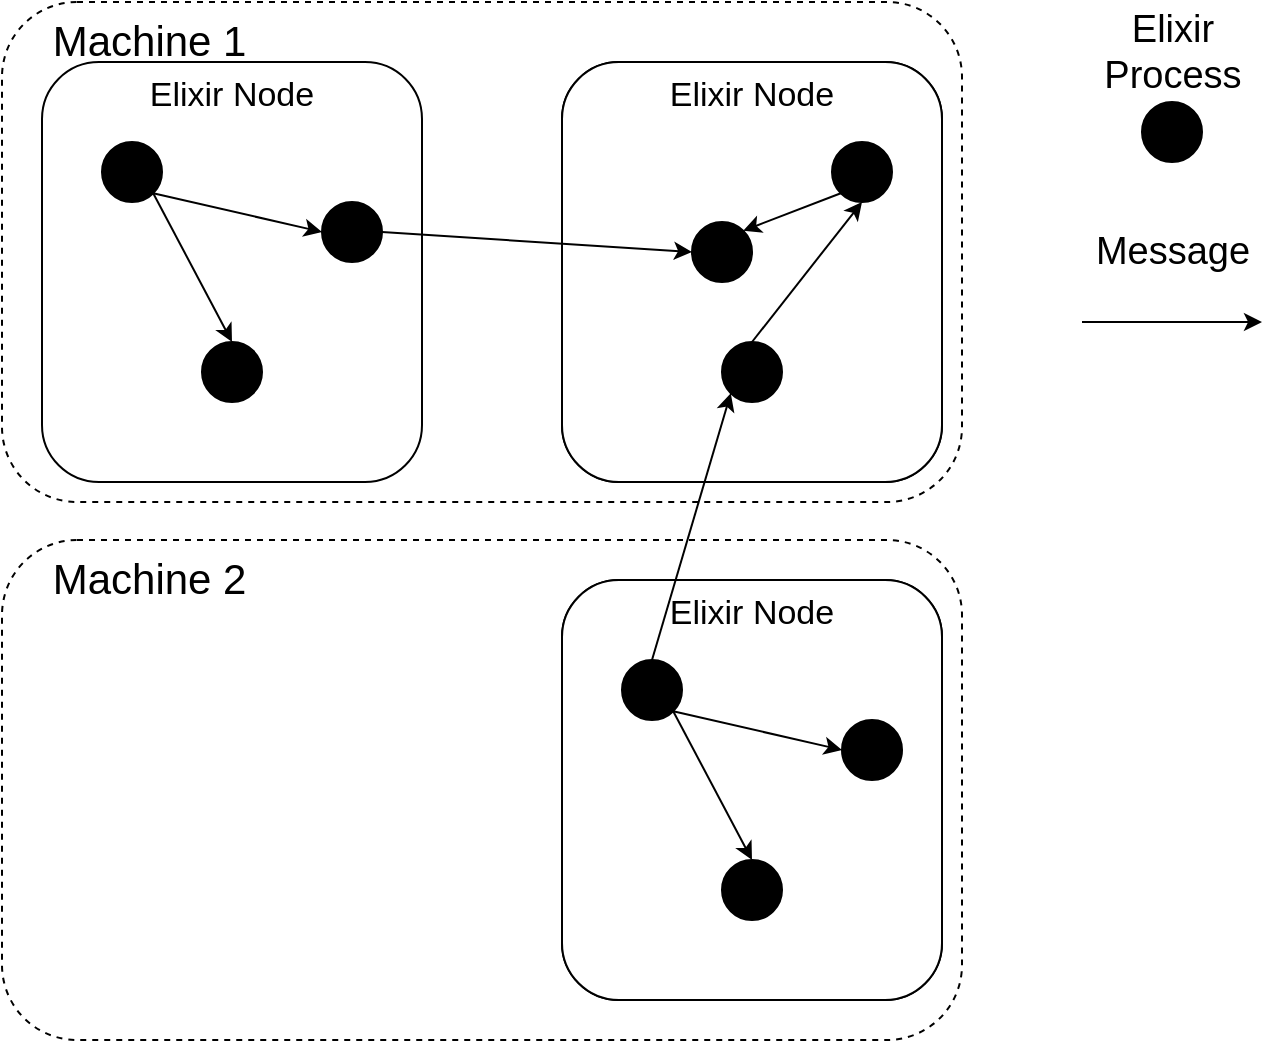 <mxfile version="24.5.4" type="device">
  <diagram name="Page-1" id="M-8QQX5cMfvskcX6O7hj">
    <mxGraphModel dx="895" dy="736" grid="1" gridSize="10" guides="1" tooltips="1" connect="1" arrows="1" fold="1" page="1" pageScale="1" pageWidth="1100" pageHeight="1700" math="0" shadow="0">
      <root>
        <mxCell id="0" />
        <mxCell id="1" parent="0" />
        <mxCell id="F1grGRwRxtX0mMmYjAbD-26" value="&amp;nbsp; &amp;nbsp; Machine 2" style="rounded=1;whiteSpace=wrap;html=1;dashed=1;verticalAlign=top;align=left;fontSize=21;" vertex="1" parent="1">
          <mxGeometry x="110" y="429" width="480" height="250" as="geometry" />
        </mxCell>
        <mxCell id="F1grGRwRxtX0mMmYjAbD-24" value="&amp;nbsp; &amp;nbsp; Machine 1" style="rounded=1;whiteSpace=wrap;html=1;dashed=1;verticalAlign=top;align=left;fontSize=21;" vertex="1" parent="1">
          <mxGeometry x="110" y="160" width="480" height="250" as="geometry" />
        </mxCell>
        <mxCell id="F1grGRwRxtX0mMmYjAbD-1" value="Elixir Node" style="rounded=1;whiteSpace=wrap;html=1;verticalAlign=top;fontSize=17;" vertex="1" parent="1">
          <mxGeometry x="130" y="190" width="190" height="210" as="geometry" />
        </mxCell>
        <mxCell id="F1grGRwRxtX0mMmYjAbD-2" value="" style="ellipse;whiteSpace=wrap;html=1;aspect=fixed;fillColor=#000000;" vertex="1" parent="1">
          <mxGeometry x="160" y="230" width="30" height="30" as="geometry" />
        </mxCell>
        <mxCell id="F1grGRwRxtX0mMmYjAbD-3" value="" style="ellipse;whiteSpace=wrap;html=1;aspect=fixed;fillColor=#000000;" vertex="1" parent="1">
          <mxGeometry x="210" y="330" width="30" height="30" as="geometry" />
        </mxCell>
        <mxCell id="F1grGRwRxtX0mMmYjAbD-4" value="" style="ellipse;whiteSpace=wrap;html=1;aspect=fixed;fillColor=#000000;" vertex="1" parent="1">
          <mxGeometry x="270" y="260" width="30" height="30" as="geometry" />
        </mxCell>
        <mxCell id="F1grGRwRxtX0mMmYjAbD-5" value="" style="rounded=1;whiteSpace=wrap;html=1;" vertex="1" parent="1">
          <mxGeometry x="390" y="190" width="190" height="210" as="geometry" />
        </mxCell>
        <mxCell id="F1grGRwRxtX0mMmYjAbD-29" value="Elixir Node" style="rounded=1;whiteSpace=wrap;html=1;verticalAlign=top;fontSize=17;" vertex="1" parent="1">
          <mxGeometry x="390" y="190" width="190" height="210" as="geometry" />
        </mxCell>
        <mxCell id="F1grGRwRxtX0mMmYjAbD-6" value="" style="ellipse;whiteSpace=wrap;html=1;aspect=fixed;fillColor=#000000;" vertex="1" parent="1">
          <mxGeometry x="455" y="270" width="30" height="30" as="geometry" />
        </mxCell>
        <mxCell id="F1grGRwRxtX0mMmYjAbD-7" value="" style="ellipse;whiteSpace=wrap;html=1;aspect=fixed;fillColor=#000000;" vertex="1" parent="1">
          <mxGeometry x="470" y="330" width="30" height="30" as="geometry" />
        </mxCell>
        <mxCell id="F1grGRwRxtX0mMmYjAbD-8" value="" style="ellipse;whiteSpace=wrap;html=1;aspect=fixed;fillColor=#000000;" vertex="1" parent="1">
          <mxGeometry x="525" y="230" width="30" height="30" as="geometry" />
        </mxCell>
        <mxCell id="F1grGRwRxtX0mMmYjAbD-12" value="" style="endArrow=classic;html=1;rounded=0;exitX=1;exitY=1;exitDx=0;exitDy=0;entryX=0.5;entryY=0;entryDx=0;entryDy=0;" edge="1" parent="1" source="F1grGRwRxtX0mMmYjAbD-2" target="F1grGRwRxtX0mMmYjAbD-3">
          <mxGeometry width="50" height="50" relative="1" as="geometry">
            <mxPoint x="380" y="500" as="sourcePoint" />
            <mxPoint x="430" y="450" as="targetPoint" />
          </mxGeometry>
        </mxCell>
        <mxCell id="F1grGRwRxtX0mMmYjAbD-13" value="" style="endArrow=classic;html=1;rounded=0;exitX=1;exitY=1;exitDx=0;exitDy=0;entryX=0;entryY=0.5;entryDx=0;entryDy=0;" edge="1" parent="1" source="F1grGRwRxtX0mMmYjAbD-2" target="F1grGRwRxtX0mMmYjAbD-4">
          <mxGeometry width="50" height="50" relative="1" as="geometry">
            <mxPoint x="196" y="266" as="sourcePoint" />
            <mxPoint x="235" y="340" as="targetPoint" />
          </mxGeometry>
        </mxCell>
        <mxCell id="F1grGRwRxtX0mMmYjAbD-14" value="" style="endArrow=classic;html=1;rounded=0;exitX=1;exitY=0.5;exitDx=0;exitDy=0;entryX=0;entryY=0.5;entryDx=0;entryDy=0;" edge="1" parent="1" source="F1grGRwRxtX0mMmYjAbD-4" target="F1grGRwRxtX0mMmYjAbD-6">
          <mxGeometry width="50" height="50" relative="1" as="geometry">
            <mxPoint x="196" y="266" as="sourcePoint" />
            <mxPoint x="235" y="340" as="targetPoint" />
          </mxGeometry>
        </mxCell>
        <mxCell id="F1grGRwRxtX0mMmYjAbD-15" value="" style="endArrow=classic;html=1;rounded=0;exitX=0;exitY=1;exitDx=0;exitDy=0;entryX=1;entryY=0;entryDx=0;entryDy=0;" edge="1" parent="1" source="F1grGRwRxtX0mMmYjAbD-8" target="F1grGRwRxtX0mMmYjAbD-6">
          <mxGeometry width="50" height="50" relative="1" as="geometry">
            <mxPoint x="410" y="520" as="sourcePoint" />
            <mxPoint x="460" y="470" as="targetPoint" />
          </mxGeometry>
        </mxCell>
        <mxCell id="F1grGRwRxtX0mMmYjAbD-16" value="" style="endArrow=classic;html=1;rounded=0;exitX=0.5;exitY=0;exitDx=0;exitDy=0;entryX=0.5;entryY=1;entryDx=0;entryDy=0;" edge="1" parent="1" source="F1grGRwRxtX0mMmYjAbD-7" target="F1grGRwRxtX0mMmYjAbD-8">
          <mxGeometry width="50" height="50" relative="1" as="geometry">
            <mxPoint x="410" y="520" as="sourcePoint" />
            <mxPoint x="460" y="470" as="targetPoint" />
          </mxGeometry>
        </mxCell>
        <mxCell id="F1grGRwRxtX0mMmYjAbD-17" value="" style="rounded=1;whiteSpace=wrap;html=1;" vertex="1" parent="1">
          <mxGeometry x="390" y="449" width="190" height="210" as="geometry" />
        </mxCell>
        <mxCell id="F1grGRwRxtX0mMmYjAbD-30" value="Elixir Node" style="rounded=1;whiteSpace=wrap;html=1;verticalAlign=top;fontSize=17;" vertex="1" parent="1">
          <mxGeometry x="390" y="449" width="190" height="210" as="geometry" />
        </mxCell>
        <mxCell id="F1grGRwRxtX0mMmYjAbD-18" value="" style="ellipse;whiteSpace=wrap;html=1;aspect=fixed;fillColor=#000000;" vertex="1" parent="1">
          <mxGeometry x="420" y="489" width="30" height="30" as="geometry" />
        </mxCell>
        <mxCell id="F1grGRwRxtX0mMmYjAbD-19" value="" style="ellipse;whiteSpace=wrap;html=1;aspect=fixed;fillColor=#000000;" vertex="1" parent="1">
          <mxGeometry x="470" y="589" width="30" height="30" as="geometry" />
        </mxCell>
        <mxCell id="F1grGRwRxtX0mMmYjAbD-20" value="" style="ellipse;whiteSpace=wrap;html=1;aspect=fixed;fillColor=#000000;" vertex="1" parent="1">
          <mxGeometry x="530" y="519" width="30" height="30" as="geometry" />
        </mxCell>
        <mxCell id="F1grGRwRxtX0mMmYjAbD-21" value="" style="endArrow=classic;html=1;rounded=0;exitX=1;exitY=1;exitDx=0;exitDy=0;entryX=0.5;entryY=0;entryDx=0;entryDy=0;" edge="1" parent="1" source="F1grGRwRxtX0mMmYjAbD-18" target="F1grGRwRxtX0mMmYjAbD-19">
          <mxGeometry width="50" height="50" relative="1" as="geometry">
            <mxPoint x="640" y="759" as="sourcePoint" />
            <mxPoint x="690" y="709" as="targetPoint" />
          </mxGeometry>
        </mxCell>
        <mxCell id="F1grGRwRxtX0mMmYjAbD-22" value="" style="endArrow=classic;html=1;rounded=0;exitX=1;exitY=1;exitDx=0;exitDy=0;entryX=0;entryY=0.5;entryDx=0;entryDy=0;" edge="1" parent="1" source="F1grGRwRxtX0mMmYjAbD-18" target="F1grGRwRxtX0mMmYjAbD-20">
          <mxGeometry width="50" height="50" relative="1" as="geometry">
            <mxPoint x="456" y="525" as="sourcePoint" />
            <mxPoint x="495" y="599" as="targetPoint" />
          </mxGeometry>
        </mxCell>
        <mxCell id="F1grGRwRxtX0mMmYjAbD-23" value="" style="endArrow=classic;html=1;rounded=0;exitX=0.5;exitY=0;exitDx=0;exitDy=0;entryX=0;entryY=1;entryDx=0;entryDy=0;" edge="1" parent="1" source="F1grGRwRxtX0mMmYjAbD-18" target="F1grGRwRxtX0mMmYjAbD-7">
          <mxGeometry width="50" height="50" relative="1" as="geometry">
            <mxPoint x="430" y="470" as="sourcePoint" />
            <mxPoint x="480" y="420" as="targetPoint" />
          </mxGeometry>
        </mxCell>
        <mxCell id="F1grGRwRxtX0mMmYjAbD-27" value="" style="ellipse;whiteSpace=wrap;html=1;aspect=fixed;fillColor=#000000;" vertex="1" parent="1">
          <mxGeometry x="680" y="210" width="30" height="30" as="geometry" />
        </mxCell>
        <mxCell id="F1grGRwRxtX0mMmYjAbD-28" value="&lt;font style=&quot;font-size: 19px;&quot;&gt;Elixir Process&lt;/font&gt;" style="text;html=1;align=center;verticalAlign=middle;whiteSpace=wrap;rounded=0;" vertex="1" parent="1">
          <mxGeometry x="642.5" y="170" width="105" height="30" as="geometry" />
        </mxCell>
        <mxCell id="F1grGRwRxtX0mMmYjAbD-31" value="&lt;span style=&quot;font-size: 19px;&quot;&gt;Message&lt;/span&gt;" style="text;html=1;align=center;verticalAlign=middle;whiteSpace=wrap;rounded=0;" vertex="1" parent="1">
          <mxGeometry x="642.5" y="270" width="105" height="30" as="geometry" />
        </mxCell>
        <mxCell id="F1grGRwRxtX0mMmYjAbD-32" value="" style="endArrow=classic;html=1;rounded=0;" edge="1" parent="1">
          <mxGeometry width="50" height="50" relative="1" as="geometry">
            <mxPoint x="650" y="320" as="sourcePoint" />
            <mxPoint x="740" y="320" as="targetPoint" />
          </mxGeometry>
        </mxCell>
      </root>
    </mxGraphModel>
  </diagram>
</mxfile>
